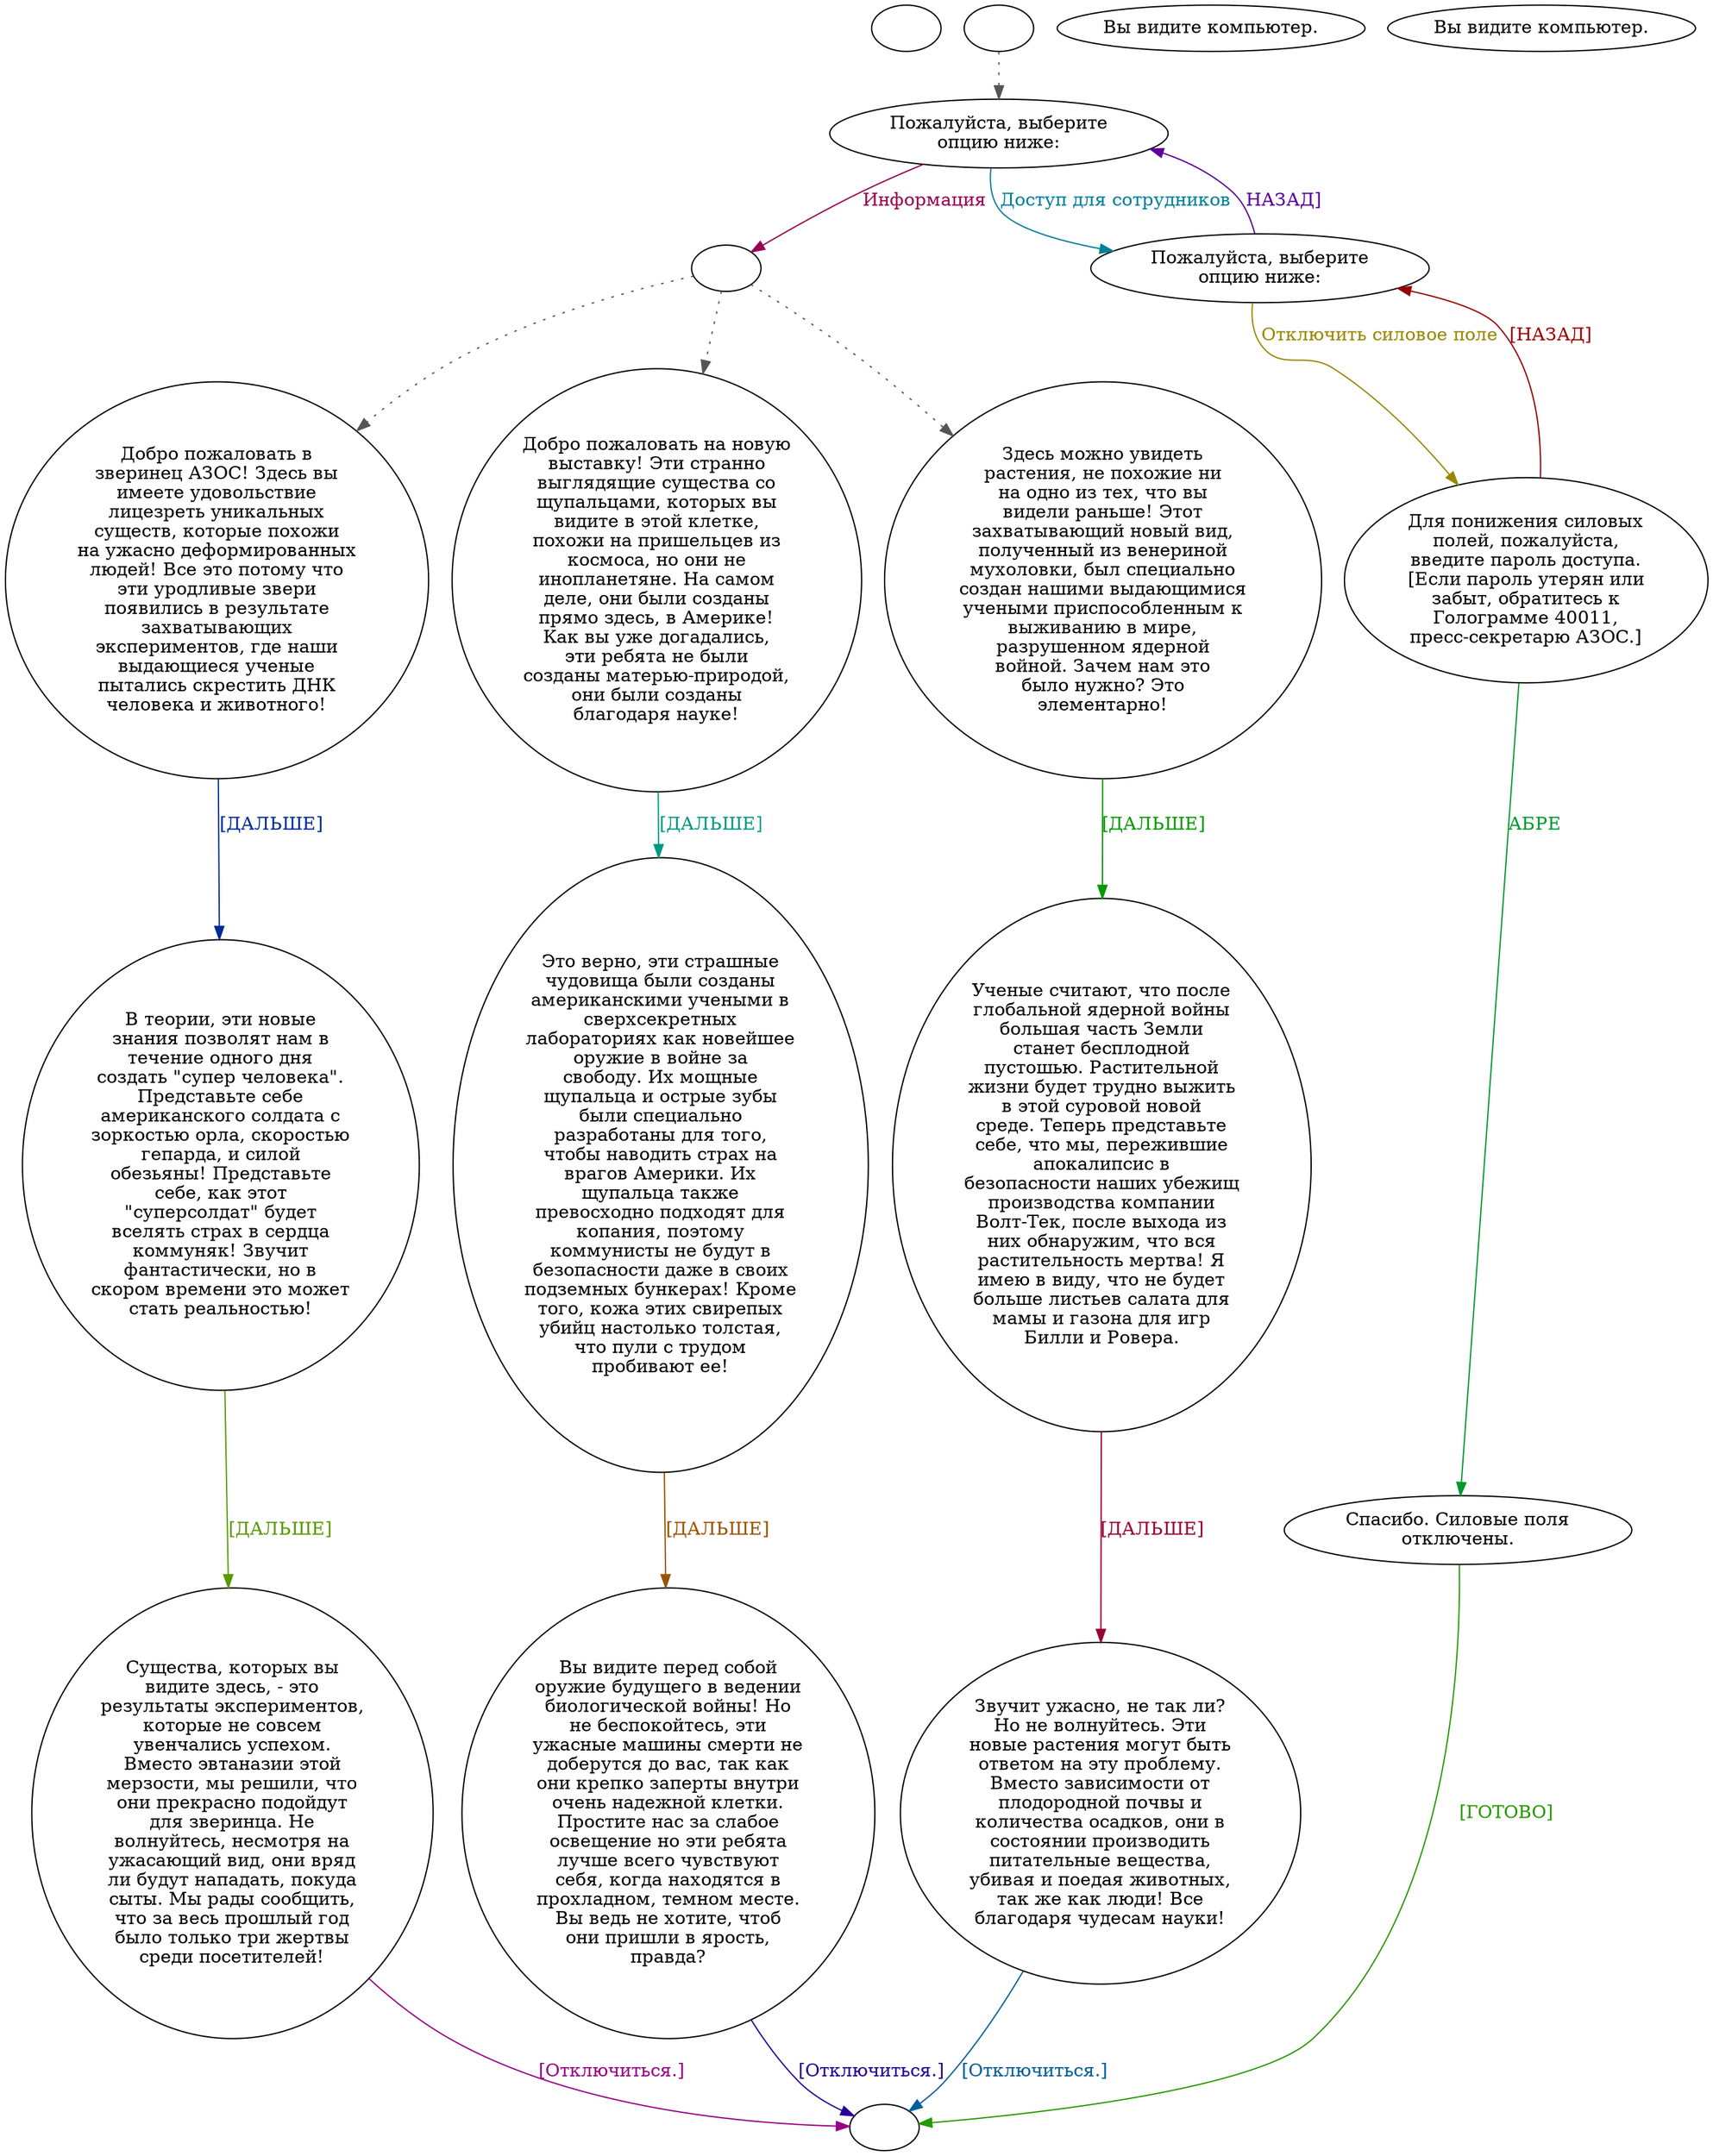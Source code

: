 digraph epai36 {
  "start" [style=filled       fillcolor="#FFFFFF"       color="#000000"]
  "start" [label=""]
  "use_p_proc" [style=filled       fillcolor="#FFFFFF"       color="#000000"]
  "use_p_proc" -> "Node001" [style=dotted color="#555555"]
  "use_p_proc" [label=""]
  "description_p_proc" [style=filled       fillcolor="#FFFFFF"       color="#000000"]
  "description_p_proc" [label="Вы видите компьютер."]
  "look_at_p_proc" [style=filled       fillcolor="#FFFFFF"       color="#000000"]
  "look_at_p_proc" [label="Вы видите компьютер."]
  "Node999" [style=filled       fillcolor="#FFFFFF"       color="#000000"]
  "Node999" [label=""]
  "Node990" [style=filled       fillcolor="#FFFFFF"       color="#000000"]
  "Node990" -> "Node004" [style=dotted color="#555555"]
  "Node990" -> "Node007" [style=dotted color="#555555"]
  "Node990" -> "Node010" [style=dotted color="#555555"]
  "Node990" [label=""]
  "Node991" [style=filled       fillcolor="#FFFFFF"       color="#000000"]
  "Node991" [label="Спасибо. Силовые поля\nотключены."]
  "Node991" -> "Node999" [label="[ГОТОВО]" color="#259900" fontcolor="#259900"]
  "Node001" [style=filled       fillcolor="#FFFFFF"       color="#000000"]
  "Node001" [label="Пожалуйста, выберите\nопцию ниже:"]
  "Node001" -> "Node990" [label="Информация" color="#990052" fontcolor="#990052"]
  "Node001" -> "Node002" [label="Доступ для сотрудников" color="#007F99" fontcolor="#007F99"]
  "Node002" [style=filled       fillcolor="#FFFFFF"       color="#000000"]
  "Node002" [label="Пожалуйста, выберите\nопцию ниже:"]
  "Node002" -> "Node003" [label="Отключить силовое поле" color="#998700" fontcolor="#998700"]
  "Node002" -> "Node001" [label="НАЗАД]" color="#5A0099" fontcolor="#5A0099"]
  "Node003" [style=filled       fillcolor="#FFFFFF"       color="#000000"]
  "Node003" [label="Для понижения силовых\nполей, пожалуйста,\nвведите пароль доступа.\n[Если пароль утерян или\nзабыт, обратитесь к\nГолограмме 40011,\nпресс-секретарю АЗОС.]"]
  "Node003" -> "Node991" [label="АБРЕ" color="#00992D" fontcolor="#00992D"]
  "Node003" -> "Node002" [label="[НАЗАД]" color="#990100" fontcolor="#990100"]
  "Node004" [style=filled       fillcolor="#FFFFFF"       color="#000000"]
  "Node004" [label="Добро пожаловать в\nзверинец АЗОС! Здесь вы\nимеете удовольствие\nлицезреть уникальных\nсуществ, которые похожи\nна ужасно деформированных\nлюдей! Все это потому что\nэти уродливые звери\nпоявились в результате\nзахватывающих\nэкспериментов, где наши\nвыдающиеся ученые\nпытались скрестить ДНК\nчеловека и животного!"]
  "Node004" -> "Node005" [label="[ДАЛЬШЕ]" color="#002C99" fontcolor="#002C99"]
  "Node005" [style=filled       fillcolor="#FFFFFF"       color="#000000"]
  "Node005" [label="В теории, эти новые\nзнания позволят нам в\nтечение одного дня\nсоздать \"супер человека\".\nПредставьте себе\nамериканского солдата с\nзоркостью орла, скоростью\nгепарда, и силой\nобезьяны! Представьте\nсебе, как этот\n\"суперсолдат\" будет\nвселять страх в сердца\nкоммуняк! Звучит\nфантастически, но в\nскором времени это может\nстать реальностью!"]
  "Node005" -> "Node006" [label="[ДАЛЬШЕ]" color="#599900" fontcolor="#599900"]
  "Node006" [style=filled       fillcolor="#FFFFFF"       color="#000000"]
  "Node006" [label="Существа, которых вы\nвидите здесь, - это\nрезультаты экспериментов,\nкоторые не совсем\nувенчались успехом.\nВместо эвтаназии этой\nмерзости, мы решили, что\nони прекрасно подойдут\nдля зверинца. Не\nволнуйтесь, несмотря на\nужасающий вид, они вряд\nли будут нападать, покуда\nсыты. Мы рады сообщить,\nчто за весь прошлый год\nбыло только три жертвы\nсреди посетителей!"]
  "Node006" -> "Node999" [label="[Отключиться.]" color="#990085" fontcolor="#990085"]
  "Node007" [style=filled       fillcolor="#FFFFFF"       color="#000000"]
  "Node007" [label="Добро пожаловать на новую\nвыставку! Эти странно\nвыглядящие существа со\nщупальцами, которых вы\nвидите в этой клетке,\nпохожи на пришельцев из\nкосмоса, но они не\nинопланетяне. На самом\nделе, они были созданы\nпрямо здесь, в Америке!\nКак вы уже догадались,\nэти ребята не были\nсозданы матерью-природой,\nони были созданы\nблагодаря науке!"]
  "Node007" -> "Node008" [label="[ДАЛЬШЕ]" color="#009980" fontcolor="#009980"]
  "Node008" [style=filled       fillcolor="#FFFFFF"       color="#000000"]
  "Node008" [label="Это верно, эти страшные\nчудовища были созданы\nамериканскими учеными в\nсверхсекретных\nлабораториях как новейшее\nоружие в войне за\nсвободу. Их мощные\nщупальца и острые зубы\nбыли специально\nразработаны для того,\nчтобы наводить страх на\nврагов Америки. Их\nщупальца также\nпревосходно подходят для\nкопания, поэтому\nкоммунисты не будут в\nбезопасности даже в своих\nподземных бункерах! Кроме\nтого, кожа этих свирепых\nубийц настолько толстая,\nчто пули с трудом\nпробивают ее!"]
  "Node008" -> "Node009" [label="[ДАЛЬШЕ]" color="#995400" fontcolor="#995400"]
  "Node009" [style=filled       fillcolor="#FFFFFF"       color="#000000"]
  "Node009" [label="Вы видите перед собой\nоружие будущего в ведении\nбиологической войны! Но\nне беспокойтесь, эти\nужасные машины смерти не\nдоберутся до вас, так как\nони крепко заперты внутри\nочень надежной клетки.\nПростите нас за слабое\nосвещение но эти ребята\nлучше всего чувствуют\nсебя, когда находятся в\nпрохладном, темном месте.\nВы ведь не хотите, чтоб\nони пришли в ярость,\nправда?"]
  "Node009" -> "Node999" [label="[Отключиться.]" color="#270099" fontcolor="#270099"]
  "Node010" [style=filled       fillcolor="#FFFFFF"       color="#000000"]
  "Node010" [label="Здесь можно увидеть\nрастения, не похожие ни\nна одно из тех, что вы\nвидели раньше! Этот\nзахватывающий новый вид,\nполученный из венериной\nмухоловки, был специально\nсоздан нашими выдающимися\nучеными приспособленным к\nвыживанию в мире,\nразрушенном ядерной\nвойной. Зачем нам это\nбыло нужно? Это\nэлементарно!"]
  "Node010" -> "Node011" [label="[ДАЛЬШЕ]" color="#069900" fontcolor="#069900"]
  "Node011" [style=filled       fillcolor="#FFFFFF"       color="#000000"]
  "Node011" [label="Ученые считают, что после\nглобальной ядерной войны\nбольшая часть Земли\nстанет бесплодной\nпустошью. Растительной\nжизни будет трудно выжить\nв этой суровой новой\nсреде. Теперь представьте\nсебе, что мы, пережившие\nапокалипсис в\nбезопасности наших убежищ\nпроизводства компании\nВолт-Тек, после выхода из\nних обнаружим, что вся\nрастительность мертва! Я\nимею в виду, что не будет\nбольше листьев салата для\nмамы и газона для игр\nБилли и Ровера."]
  "Node011" -> "Node012" [label="[ДАЛЬШЕ]" color="#990032" fontcolor="#990032"]
  "Node012" [style=filled       fillcolor="#FFFFFF"       color="#000000"]
  "Node012" [label="Звучит ужасно, не так ли?\nНо не волнуйтесь. Эти\nновые растения могут быть\nответом на эту проблему.\nВместо зависимости от\nплодородной почвы и\nколичества осадков, они в\nсостоянии производить\nпитательные вещества,\nубивая и поедая животных,\nтак же как люди! Все\nблагодаря чудесам науки!"]
  "Node012" -> "Node999" [label="[Отключиться.]" color="#005F99" fontcolor="#005F99"]
}